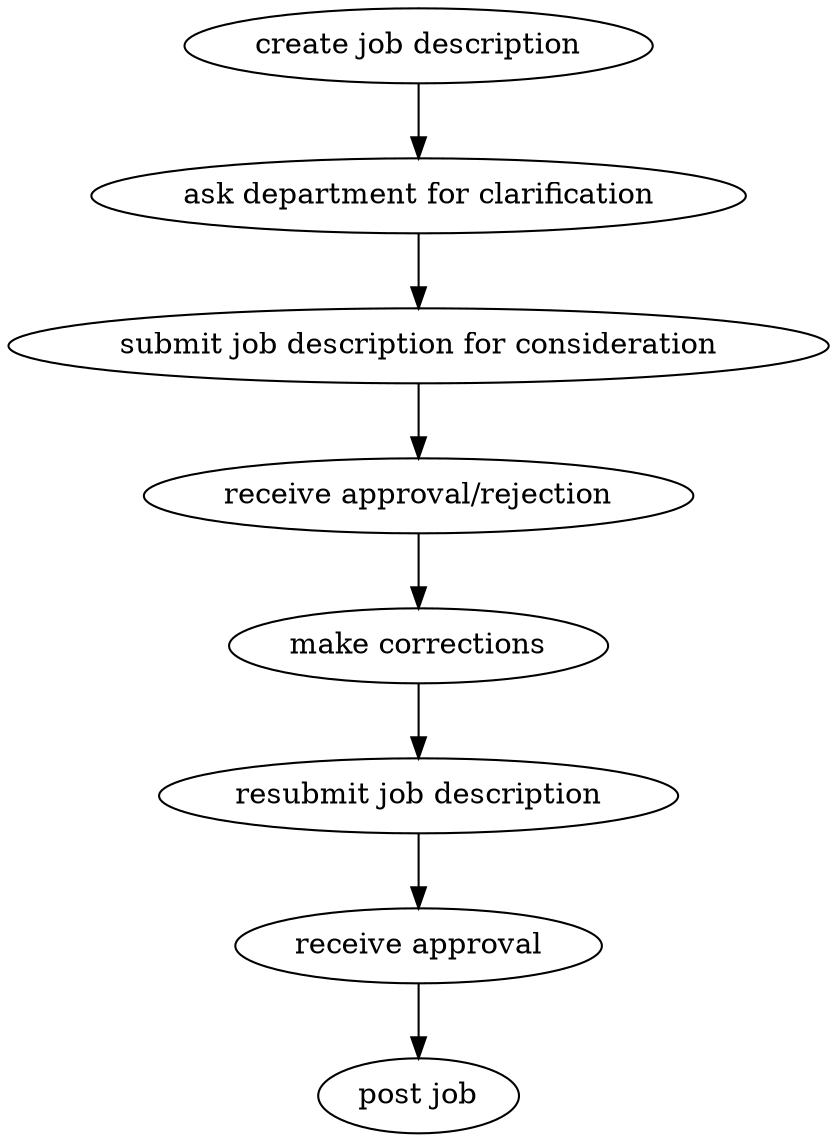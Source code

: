 strict digraph "doc-8.2" {
	graph [name="doc-8.2"];
	"create job description"	[attrs="{'type': 'Activity', 'label': 'create job description'}"];
	"ask department for clarification"	[attrs="{'type': 'Activity', 'label': 'ask department for clarification'}"];
	"create job description" -> "ask department for clarification"	[attrs="{'type': 'flow', 'label': 'flow'}"];
	"submit job description for consideration"	[attrs="{'type': 'Activity', 'label': 'submit job description for consideration'}"];
	"ask department for clarification" -> "submit job description for consideration"	[attrs="{'type': 'flow', 'label': 'flow'}"];
	"receive approval/rejection"	[attrs="{'type': 'Activity', 'label': 'receive approval/rejection'}"];
	"submit job description for consideration" -> "receive approval/rejection"	[attrs="{'type': 'flow', 'label': 'flow'}"];
	"make corrections"	[attrs="{'type': 'Activity', 'label': 'make corrections'}"];
	"receive approval/rejection" -> "make corrections"	[attrs="{'type': 'flow', 'label': 'flow'}"];
	"resubmit job description"	[attrs="{'type': 'Activity', 'label': 'resubmit job description'}"];
	"make corrections" -> "resubmit job description"	[attrs="{'type': 'flow', 'label': 'flow'}"];
	"receive approval"	[attrs="{'type': 'Activity', 'label': 'receive approval'}"];
	"resubmit job description" -> "receive approval"	[attrs="{'type': 'flow', 'label': 'flow'}"];
	"post job"	[attrs="{'type': 'Activity', 'label': 'post job'}"];
	"receive approval" -> "post job"	[attrs="{'type': 'flow', 'label': 'flow'}"];
}
